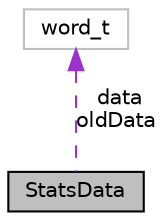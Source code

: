 digraph "StatsData"
{
  edge [fontname="Helvetica",fontsize="10",labelfontname="Helvetica",labelfontsize="10"];
  node [fontname="Helvetica",fontsize="10",shape=record];
  Node1 [label="StatsData",height=0.2,width=0.4,color="black", fillcolor="grey75", style="filled", fontcolor="black"];
  Node2 -> Node1 [dir="back",color="darkorchid3",fontsize="10",style="dashed",label=" data\noldData" ,fontname="Helvetica"];
  Node2 [label="word_t",height=0.2,width=0.4,color="grey75", fillcolor="white", style="filled"];
}

